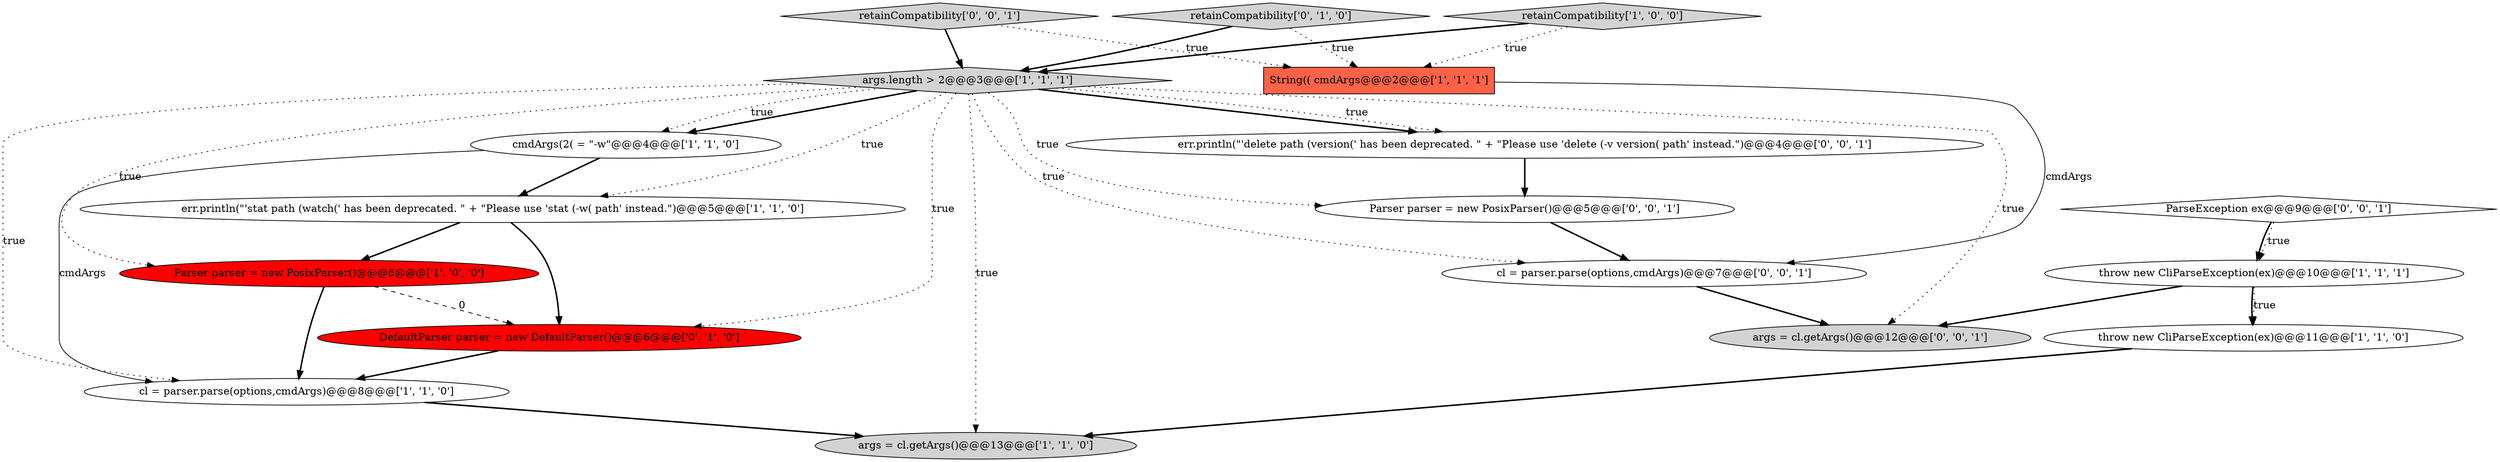 digraph {
1 [style = filled, label = "cl = parser.parse(options,cmdArgs)@@@8@@@['1', '1', '0']", fillcolor = white, shape = ellipse image = "AAA0AAABBB1BBB"];
13 [style = filled, label = "cl = parser.parse(options,cmdArgs)@@@7@@@['0', '0', '1']", fillcolor = white, shape = ellipse image = "AAA0AAABBB3BBB"];
5 [style = filled, label = "throw new CliParseException(ex)@@@11@@@['1', '1', '0']", fillcolor = white, shape = ellipse image = "AAA0AAABBB1BBB"];
10 [style = filled, label = "retainCompatibility['0', '1', '0']", fillcolor = lightgray, shape = diamond image = "AAA0AAABBB2BBB"];
17 [style = filled, label = "retainCompatibility['0', '0', '1']", fillcolor = lightgray, shape = diamond image = "AAA0AAABBB3BBB"];
9 [style = filled, label = "cmdArgs(2( = \"-w\"@@@4@@@['1', '1', '0']", fillcolor = white, shape = ellipse image = "AAA0AAABBB1BBB"];
15 [style = filled, label = "ParseException ex@@@9@@@['0', '0', '1']", fillcolor = white, shape = diamond image = "AAA0AAABBB3BBB"];
11 [style = filled, label = "DefaultParser parser = new DefaultParser()@@@6@@@['0', '1', '0']", fillcolor = red, shape = ellipse image = "AAA1AAABBB2BBB"];
0 [style = filled, label = "retainCompatibility['1', '0', '0']", fillcolor = lightgray, shape = diamond image = "AAA0AAABBB1BBB"];
12 [style = filled, label = "Parser parser = new PosixParser()@@@5@@@['0', '0', '1']", fillcolor = white, shape = ellipse image = "AAA0AAABBB3BBB"];
14 [style = filled, label = "err.println(\"'delete path (version(' has been deprecated. \" + \"Please use 'delete (-v version( path' instead.\")@@@4@@@['0', '0', '1']", fillcolor = white, shape = ellipse image = "AAA0AAABBB3BBB"];
8 [style = filled, label = "throw new CliParseException(ex)@@@10@@@['1', '1', '1']", fillcolor = white, shape = ellipse image = "AAA0AAABBB1BBB"];
6 [style = filled, label = "String(( cmdArgs@@@2@@@['1', '1', '1']", fillcolor = tomato, shape = box image = "AAA0AAABBB1BBB"];
3 [style = filled, label = "err.println(\"'stat path (watch(' has been deprecated. \" + \"Please use 'stat (-w( path' instead.\")@@@5@@@['1', '1', '0']", fillcolor = white, shape = ellipse image = "AAA0AAABBB1BBB"];
4 [style = filled, label = "args.length > 2@@@3@@@['1', '1', '1']", fillcolor = lightgray, shape = diamond image = "AAA0AAABBB1BBB"];
7 [style = filled, label = "args = cl.getArgs()@@@13@@@['1', '1', '0']", fillcolor = lightgray, shape = ellipse image = "AAA0AAABBB1BBB"];
16 [style = filled, label = "args = cl.getArgs()@@@12@@@['0', '0', '1']", fillcolor = lightgray, shape = ellipse image = "AAA0AAABBB3BBB"];
2 [style = filled, label = "Parser parser = new PosixParser()@@@6@@@['1', '0', '0']", fillcolor = red, shape = ellipse image = "AAA1AAABBB1BBB"];
4->9 [style = bold, label=""];
8->16 [style = bold, label=""];
10->6 [style = dotted, label="true"];
4->14 [style = bold, label=""];
9->1 [style = solid, label="cmdArgs"];
4->1 [style = dotted, label="true"];
17->6 [style = dotted, label="true"];
11->1 [style = bold, label=""];
2->1 [style = bold, label=""];
17->4 [style = bold, label=""];
3->11 [style = bold, label=""];
4->11 [style = dotted, label="true"];
4->7 [style = dotted, label="true"];
4->14 [style = dotted, label="true"];
0->6 [style = dotted, label="true"];
6->13 [style = solid, label="cmdArgs"];
1->7 [style = bold, label=""];
13->16 [style = bold, label=""];
4->13 [style = dotted, label="true"];
12->13 [style = bold, label=""];
4->3 [style = dotted, label="true"];
15->8 [style = dotted, label="true"];
8->5 [style = bold, label=""];
3->2 [style = bold, label=""];
8->5 [style = dotted, label="true"];
0->4 [style = bold, label=""];
14->12 [style = bold, label=""];
10->4 [style = bold, label=""];
9->3 [style = bold, label=""];
5->7 [style = bold, label=""];
2->11 [style = dashed, label="0"];
4->16 [style = dotted, label="true"];
4->9 [style = dotted, label="true"];
4->12 [style = dotted, label="true"];
15->8 [style = bold, label=""];
4->2 [style = dotted, label="true"];
}

